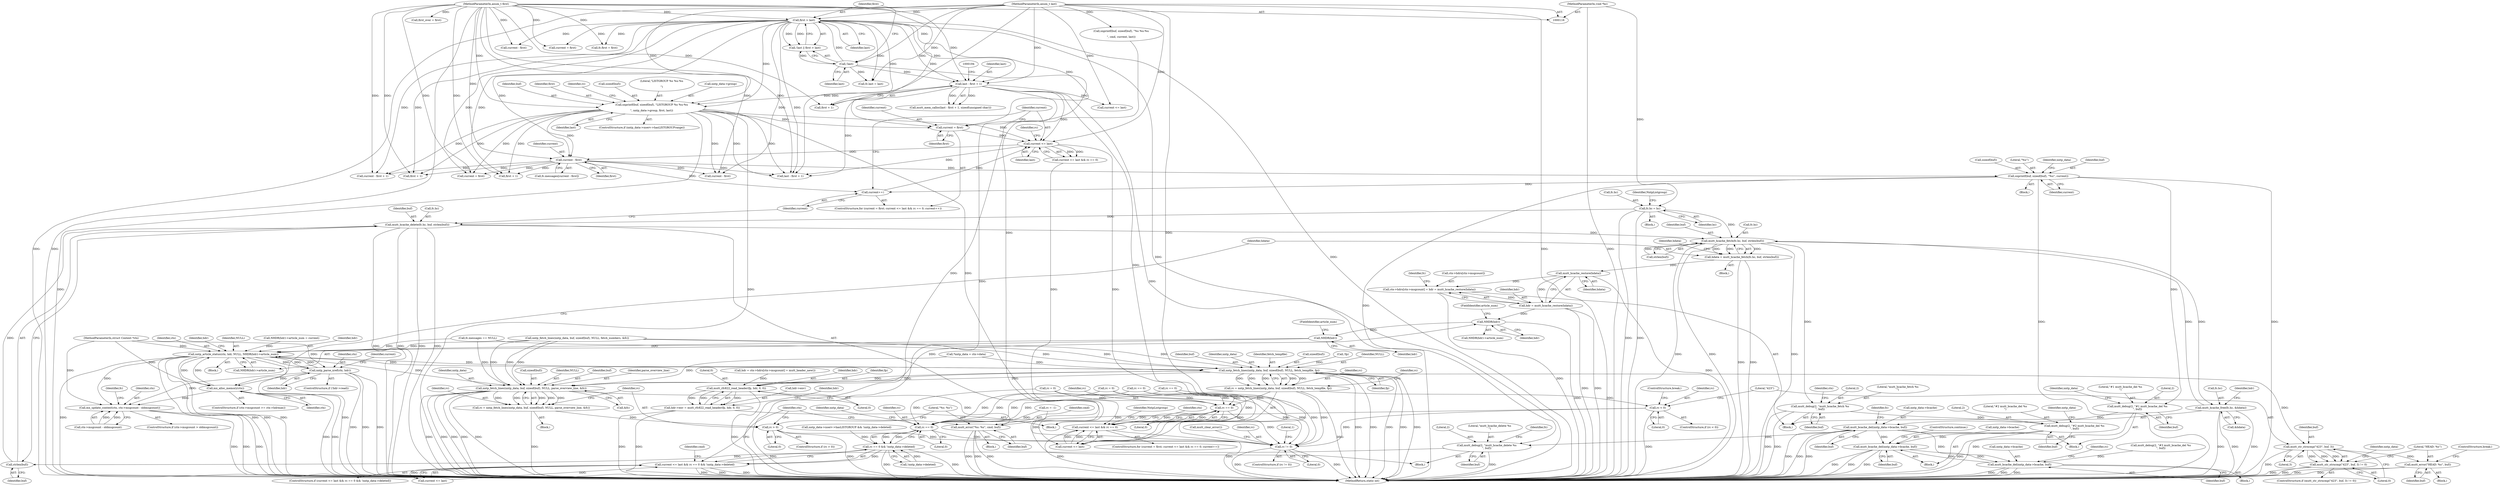 digraph "0_neomutt_9e927affe3a021175f354af5fa01d22657c20585@API" {
"1000332" [label="(Call,mutt_hcache_delete(fc.hc, buf, strlen(buf)))"];
"1000204" [label="(Call,fc.hc = hc)"];
"1000118" [label="(MethodParameterIn,void *hc)"];
"1000337" [label="(Call,strlen(buf))"];
"1000328" [label="(Call,mutt_debug(2, \"mutt_hcache_delete %s\n\", buf))"];
"1000303" [label="(Call,snprintf(buf, sizeof(buf), \"%u\", current))"];
"1000299" [label="(Call,current - first)"];
"1000285" [label="(Call,current <= last)"];
"1000291" [label="(Call,current++)"];
"1000281" [label="(Call,current = first)"];
"1000237" [label="(Call,snprintf(buf, sizeof(buf), \"LISTGROUP %s %u-%u\r\n\", nntp_data->group, first, last))"];
"1000119" [label="(MethodParameterIn,anum_t first)"];
"1000158" [label="(Call,first > last)"];
"1000156" [label="(Call,!last)"];
"1000120" [label="(MethodParameterIn,anum_t last)"];
"1000188" [label="(Call,last - first + 1)"];
"1000318" [label="(Call,mutt_bcache_del(nntp_data->bcache, buf))"];
"1000314" [label="(Call,mutt_debug(2, \"#1 mutt_bcache_del %s\n\", buf))"];
"1000438" [label="(Call,mutt_hcache_fetch(fc.hc, buf, strlen(buf)))"];
"1000436" [label="(Call,hdata = mutt_hcache_fetch(fc.hc, buf, strlen(buf)))"];
"1000462" [label="(Call,mutt_hcache_restore(hdata))"];
"1000452" [label="(Call,ctx->hdrs[ctx->msgcount] = hdr = mutt_hcache_restore(hdata))"];
"1000460" [label="(Call,hdr = mutt_hcache_restore(hdata))"];
"1000685" [label="(Call,NHDR(hdr))"];
"1000703" [label="(Call,NHDR(hdr))"];
"1000698" [label="(Call,nntp_article_status(ctx, hdr, NULL, NHDR(hdr)->article_num))"];
"1000434" [label="(Call,mx_alloc_memory(ctx))"];
"1000802" [label="(Call,mx_update_context(ctx, ctx->msgcount - oldmsgcount))"];
"1000567" [label="(Call,nntp_fetch_lines(nntp_data, buf, sizeof(buf), NULL, fetch_tempfile, fp))"];
"1000565" [label="(Call,rc = nntp_fetch_lines(nntp_data, buf, sizeof(buf), NULL, fetch_tempfile, fp))"];
"1000387" [label="(Call,rc == 0)"];
"1000383" [label="(Call,current <= last && rc == 0)"];
"1000749" [label="(Call,rc == 0)"];
"1000748" [label="(Call,rc == 0 && !nntp_data->deleted)"];
"1000744" [label="(Call,current <= last && rc == 0 && !nntp_data->deleted)"];
"1000815" [label="(Call,rc != 0)"];
"1000582" [label="(Call,rc < 0)"];
"1000588" [label="(Call,mutt_str_strncmp(\"423\", buf, 3))"];
"1000587" [label="(Call,mutt_str_strncmp(\"423\", buf, 3) != 0)"];
"1000594" [label="(Call,mutt_error(\"HEAD: %s\", buf))"];
"1000637" [label="(Call,mutt_rfc822_read_header(fp, hdr, 0, 0))"];
"1000633" [label="(Call,hdr->env = mutt_rfc822_read_header(fp, hdr, 0, 0))"];
"1000778" [label="(Call,nntp_fetch_lines(nntp_data, buf, sizeof(buf), NULL, parse_overview_line, &fc))"];
"1000776" [label="(Call,rc = nntp_fetch_lines(nntp_data, buf, sizeof(buf), NULL, parse_overview_line, &fc))"];
"1000788" [label="(Call,rc > 0)"];
"1000792" [label="(Call,mutt_error(\"%s: %s\", cmd, buf))"];
"1000711" [label="(Call,nntp_parse_xref(ctx, hdr))"];
"1000448" [label="(Call,mutt_debug(2, \"mutt_hcache_fetch %s\n\", buf))"];
"1000491" [label="(Call,mutt_debug(2, \"#2 mutt_bcache_del %s\n\", buf))"];
"1000495" [label="(Call,mutt_bcache_del(nntp_data->bcache, buf))"];
"1000613" [label="(Call,mutt_bcache_del(nntp_data->bcache, buf))"];
"1000464" [label="(Call,mutt_hcache_free(fc.hc, &hdata))"];
"1000618" [label="(Call,rc = 0)"];
"1000281" [label="(Call,current = first)"];
"1000549" [label="(Call,!fp)"];
"1000622" [label="(Call,hdr = ctx->hdrs[ctx->msgcount] = mutt_header_new())"];
"1000188" [label="(Call,last - first + 1)"];
"1000461" [label="(Identifier,hdr)"];
"1000796" [label="(ControlStructure,if (ctx->msgcount > oldmsgcount))"];
"1000574" [label="(Identifier,fp)"];
"1000706" [label="(ControlStructure,if (!hdr->read))"];
"1000303" [label="(Call,snprintf(buf, sizeof(buf), \"%u\", current))"];
"1000572" [label="(Identifier,NULL)"];
"1000439" [label="(Call,fc.hc)"];
"1000709" [label="(Identifier,hdr)"];
"1000205" [label="(Call,fc.hc)"];
"1000291" [label="(Call,current++)"];
"1000443" [label="(Call,strlen(buf))"];
"1000803" [label="(Identifier,ctx)"];
"1000285" [label="(Call,current <= last)"];
"1000613" [label="(Call,mutt_bcache_del(nntp_data->bcache, buf))"];
"1000634" [label="(Call,hdr->env)"];
"1000792" [label="(Call,mutt_error(\"%s: %s\", cmd, buf))"];
"1000446" [label="(Identifier,hdata)"];
"1000759" [label="(Identifier,cmd)"];
"1000426" [label="(ControlStructure,if (ctx->msgcount >= ctx->hdrmax))"];
"1000327" [label="(Block,)"];
"1000257" [label="(Identifier,rc)"];
"1000231" [label="(ControlStructure,if (nntp_data->nserv->hasLISTGROUPrange))"];
"1000208" [label="(Identifier,hc)"];
"1000701" [label="(Identifier,NULL)"];
"1000585" [label="(ControlStructure,break;)"];
"1000300" [label="(Identifier,current)"];
"1000119" [label="(MethodParameterIn,anum_t first)"];
"1000820" [label="(Literal,1)"];
"1000793" [label="(Literal,\"%s: %s\")"];
"1000712" [label="(Identifier,ctx)"];
"1000587" [label="(Call,mutt_str_strncmp(\"423\", buf, 3) != 0)"];
"1000328" [label="(Call,mutt_debug(2, \"mutt_hcache_delete %s\n\", buf))"];
"1000684" [label="(Call,NHDR(hdr)->article_num)"];
"1000569" [label="(Identifier,buf)"];
"1000595" [label="(Literal,\"HEAD: %s\")"];
"1000287" [label="(Identifier,last)"];
"1000311" [label="(Identifier,nntp_data)"];
"1000211" [label="(Identifier,NntpListgroup)"];
"1000435" [label="(Identifier,ctx)"];
"1000619" [label="(Identifier,rc)"];
"1000592" [label="(Literal,0)"];
"1000776" [label="(Call,rc = nntp_fetch_lines(nntp_data, buf, sizeof(buf), NULL, parse_overview_line, &fc))"];
"1000565" [label="(Call,rc = nntp_fetch_lines(nntp_data, buf, sizeof(buf), NULL, fetch_tempfile, fp))"];
"1000280" [label="(ControlStructure,for (current = first; current <= last && rc == 0; current++))"];
"1000785" [label="(Call,&fc)"];
"1000781" [label="(Call,sizeof(buf))"];
"1000697" [label="(Block,)"];
"1000568" [label="(Identifier,nntp_data)"];
"1000794" [label="(Identifier,cmd)"];
"1000304" [label="(Identifier,buf)"];
"1000314" [label="(Call,mutt_debug(2, \"#1 mutt_bcache_del %s\n\", buf))"];
"1000355" [label="(Call,current - first)"];
"1000293" [label="(Block,)"];
"1000573" [label="(Identifier,fetch_tempfile)"];
"1000374" [label="(Call,last - first + 1)"];
"1000743" [label="(ControlStructure,if (current <= last && rc == 0 && !nntp_data->deleted))"];
"1000716" [label="(Identifier,current)"];
"1000698" [label="(Call,nntp_article_status(ctx, hdr, NULL, NHDR(hdr)->article_num))"];
"1000576" [label="(Identifier,rc)"];
"1000500" [label="(ControlStructure,continue;)"];
"1000258" [label="(Call,nntp_fetch_lines(nntp_data, buf, sizeof(buf), NULL, fetch_numbers, &fc))"];
"1000448" [label="(Call,mutt_debug(2, \"mutt_hcache_fetch %s\n\", buf))"];
"1000687" [label="(FieldIdentifier,article_num)"];
"1000292" [label="(Identifier,current)"];
"1000582" [label="(Call,rc < 0)"];
"1000282" [label="(Identifier,current)"];
"1000239" [label="(Call,sizeof(buf))"];
"1000331" [label="(Identifier,buf)"];
"1000241" [label="(Literal,\"LISTGROUP %s %u-%u\r\n\")"];
"1000597" [label="(ControlStructure,break;)"];
"1000590" [label="(Identifier,buf)"];
"1000388" [label="(Identifier,rc)"];
"1000637" [label="(Call,mutt_rfc822_read_header(fp, hdr, 0, 0))"];
"1000333" [label="(Call,fc.hc)"];
"1000788" [label="(Call,rc > 0)"];
"1000817" [label="(Literal,0)"];
"1000777" [label="(Identifier,rc)"];
"1000783" [label="(Identifier,NULL)"];
"1000286" [label="(Identifier,current)"];
"1000644" [label="(Identifier,hdr)"];
"1000320" [label="(Identifier,nntp_data)"];
"1000566" [label="(Identifier,rc)"];
"1000790" [label="(Literal,0)"];
"1000450" [label="(Literal,\"mutt_hcache_fetch %s\n\")"];
"1000318" [label="(Call,mutt_bcache_del(nntp_data->bcache, buf))"];
"1000246" [label="(Identifier,last)"];
"1000744" [label="(Call,current <= last && rc == 0 && !nntp_data->deleted)"];
"1000791" [label="(Block,)"];
"1000380" [label="(Call,current = first)"];
"1000316" [label="(Literal,\"#1 mutt_bcache_del %s\n\")"];
"1000289" [label="(Identifier,rc)"];
"1000384" [label="(Call,current <= last)"];
"1000387" [label="(Call,rc == 0)"];
"1000493" [label="(Literal,\"#2 mutt_bcache_del %s\n\")"];
"1000322" [label="(Identifier,buf)"];
"1000465" [label="(Call,fc.hc)"];
"1000117" [label="(MethodParameterIn,struct Context *ctx)"];
"1000768" [label="(Call,snprintf(buf, sizeof(buf), \"%s %u-%u\r\n\", cmd, current, last))"];
"1000276" [label="(Call,rc == 0)"];
"1000754" [label="(Identifier,nntp_data)"];
"1000204" [label="(Call,fc.hc = hc)"];
"1000683" [label="(Call,NHDR(hdr)->article_num = current)"];
"1000778" [label="(Call,nntp_fetch_lines(nntp_data, buf, sizeof(buf), NULL, parse_overview_line, &fc))"];
"1000497" [label="(Identifier,nntp_data)"];
"1000609" [label="(Call,mutt_debug(2, \"#3 mutt_bcache_del %s\n\", buf))"];
"1000308" [label="(Identifier,current)"];
"1000812" [label="(Identifier,fc)"];
"1000570" [label="(Call,sizeof(buf))"];
"1000748" [label="(Call,rc == 0 && !nntp_data->deleted)"];
"1000711" [label="(Call,nntp_parse_xref(ctx, hdr))"];
"1000554" [label="(Call,rc = -1)"];
"1000455" [label="(Identifier,ctx)"];
"1000342" [label="(Call,current = first)"];
"1000453" [label="(Call,ctx->hdrs[ctx->msgcount])"];
"1000288" [label="(Call,rc == 0)"];
"1000437" [label="(Identifier,hdata)"];
"1000147" [label="(Call,first_over = first)"];
"1000317" [label="(Identifier,buf)"];
"1000543" [label="(Block,)"];
"1000284" [label="(Call,current <= last && rc == 0)"];
"1000242" [label="(Call,nntp_data->group)"];
"1000463" [label="(Identifier,hdata)"];
"1000789" [label="(Identifier,rc)"];
"1000168" [label="(Call,fc.first = first)"];
"1000583" [label="(Identifier,rc)"];
"1000238" [label="(Identifier,buf)"];
"1000704" [label="(Identifier,hdr)"];
"1000452" [label="(Call,ctx->hdrs[ctx->msgcount] = hdr = mutt_hcache_restore(hdata))"];
"1000472" [label="(Identifier,hdr)"];
"1000190" [label="(Call,first + 1)"];
"1000468" [label="(Call,&hdata)"];
"1000301" [label="(Identifier,first)"];
"1000499" [label="(Identifier,buf)"];
"1000804" [label="(Call,ctx->msgcount - oldmsgcount)"];
"1000584" [label="(Literal,0)"];
"1000815" [label="(Call,rc != 0)"];
"1000614" [label="(Call,nntp_data->bcache)"];
"1000466" [label="(Identifier,fc)"];
"1000639" [label="(Identifier,hdr)"];
"1000158" [label="(Call,first > last)"];
"1000495" [label="(Call,mutt_bcache_del(nntp_data->bcache, buf))"];
"1000588" [label="(Call,mutt_str_strncmp(\"423\", buf, 3))"];
"1000750" [label="(Identifier,rc)"];
"1000795" [label="(Identifier,buf)"];
"1000617" [label="(Identifier,buf)"];
"1000449" [label="(Literal,2)"];
"1000780" [label="(Identifier,buf)"];
"1000821" [label="(Call,mutt_clear_error())"];
"1000492" [label="(Literal,2)"];
"1000816" [label="(Identifier,rc)"];
"1000705" [label="(FieldIdentifier,article_num)"];
"1000124" [label="(Call,*nntp_data = ctx->data)"];
"1000641" [label="(Literal,0)"];
"1000379" [label="(ControlStructure,for (current = first; current <= last && rc == 0; current++))"];
"1000295" [label="(Call,fc.messages[current - first])"];
"1000633" [label="(Call,hdr->env = mutt_rfc822_read_header(fp, hdr, 0, 0))"];
"1000329" [label="(Literal,2)"];
"1000451" [label="(Identifier,buf)"];
"1000496" [label="(Call,nntp_data->bcache)"];
"1000702" [label="(Call,NHDR(hdr)->article_num)"];
"1000447" [label="(Block,)"];
"1000700" [label="(Identifier,hdr)"];
"1000330" [label="(Literal,\"mutt_hcache_delete %s\n\")"];
"1000581" [label="(ControlStructure,if (rc < 0))"];
"1000299" [label="(Call,current - first)"];
"1000591" [label="(Literal,3)"];
"1000596" [label="(Identifier,buf)"];
"1000586" [label="(ControlStructure,if (mutt_str_strncmp(\"423\", buf, 3) != 0))"];
"1000283" [label="(Identifier,first)"];
"1000120" [label="(MethodParameterIn,anum_t last)"];
"1000396" [label="(Identifier,ctx)"];
"1000460" [label="(Call,hdr = mutt_hcache_restore(hdata))"];
"1000602" [label="(Block,)"];
"1000122" [label="(Block,)"];
"1000703" [label="(Call,NHDR(hdr))"];
"1000305" [label="(Call,sizeof(buf))"];
"1000319" [label="(Call,nntp_data->bcache)"];
"1000307" [label="(Literal,\"%u\")"];
"1000799" [label="(Identifier,ctx)"];
"1000713" [label="(Identifier,hdr)"];
"1000245" [label="(Identifier,first)"];
"1000464" [label="(Call,mutt_hcache_free(fc.hc, &hdata))"];
"1000313" [label="(Block,)"];
"1000383" [label="(Call,current <= last && rc == 0)"];
"1000784" [label="(Identifier,parse_overview_line)"];
"1000733" [label="(Identifier,NntpListgroup)"];
"1000157" [label="(Identifier,last)"];
"1000442" [label="(Identifier,buf)"];
"1000491" [label="(Call,mutt_debug(2, \"#2 mutt_bcache_del %s\n\", buf))"];
"1000337" [label="(Call,strlen(buf))"];
"1000334" [label="(Identifier,fc)"];
"1000638" [label="(Identifier,fp)"];
"1000136" [label="(Call,rc = 0)"];
"1000802" [label="(Call,mx_update_context(ctx, ctx->msgcount - oldmsgcount))"];
"1000155" [label="(Call,!last || first > last)"];
"1000438" [label="(Call,mutt_hcache_fetch(fc.hc, buf, strlen(buf)))"];
"1000187" [label="(Call,mutt_mem_calloc(last - first + 1, sizeof(unsigned char)))"];
"1000212" [label="(Call,nntp_data->nserv->hasLISTGROUP && !nntp_data->deleted)"];
"1000422" [label="(Call,current - first)"];
"1000490" [label="(Block,)"];
"1000159" [label="(Identifier,first)"];
"1000640" [label="(Literal,0)"];
"1000345" [label="(Call,current <= last)"];
"1000434" [label="(Call,mx_alloc_memory(ctx))"];
"1000589" [label="(Literal,\"423\")"];
"1000403" [label="(Call,current - first + 1)"];
"1000685" [label="(Call,NHDR(hdr))"];
"1000315" [label="(Literal,2)"];
"1000336" [label="(Identifier,buf)"];
"1000237" [label="(Call,snprintf(buf, sizeof(buf), \"LISTGROUP %s %u-%u\r\n\", nntp_data->group, first, last))"];
"1000196" [label="(Call,fc.messages == NULL)"];
"1000787" [label="(ControlStructure,if (rc > 0))"];
"1000462" [label="(Call,mutt_hcache_restore(hdata))"];
"1000189" [label="(Identifier,last)"];
"1000686" [label="(Identifier,hdr)"];
"1000752" [label="(Call,!nntp_data->deleted)"];
"1000118" [label="(MethodParameterIn,void *hc)"];
"1000600" [label="(Identifier,nntp_data)"];
"1000594" [label="(Call,mutt_error(\"HEAD: %s\", buf))"];
"1000405" [label="(Call,first + 1)"];
"1000749" [label="(Call,rc == 0)"];
"1000751" [label="(Literal,0)"];
"1000779" [label="(Identifier,nntp_data)"];
"1000814" [label="(ControlStructure,if (rc != 0))"];
"1000173" [label="(Call,fc.last = last)"];
"1000756" [label="(Block,)"];
"1000325" [label="(Identifier,fc)"];
"1000699" [label="(Identifier,ctx)"];
"1000156" [label="(Call,!last)"];
"1000593" [label="(Block,)"];
"1000332" [label="(Call,mutt_hcache_delete(fc.hc, buf, strlen(buf)))"];
"1000392" [label="(Block,)"];
"1000436" [label="(Call,hdata = mutt_hcache_fetch(fc.hc, buf, strlen(buf)))"];
"1000494" [label="(Identifier,buf)"];
"1000160" [label="(Identifier,last)"];
"1000824" [label="(MethodReturn,static int)"];
"1000338" [label="(Identifier,buf)"];
"1000745" [label="(Call,current <= last)"];
"1000389" [label="(Literal,0)"];
"1000376" [label="(Call,first + 1)"];
"1000567" [label="(Call,nntp_fetch_lines(nntp_data, buf, sizeof(buf), NULL, fetch_tempfile, fp))"];
"1000332" -> "1000327"  [label="AST: "];
"1000332" -> "1000337"  [label="CFG: "];
"1000333" -> "1000332"  [label="AST: "];
"1000336" -> "1000332"  [label="AST: "];
"1000337" -> "1000332"  [label="AST: "];
"1000292" -> "1000332"  [label="CFG: "];
"1000332" -> "1000824"  [label="DDG: "];
"1000332" -> "1000824"  [label="DDG: "];
"1000332" -> "1000824"  [label="DDG: "];
"1000332" -> "1000824"  [label="DDG: "];
"1000204" -> "1000332"  [label="DDG: "];
"1000337" -> "1000332"  [label="DDG: "];
"1000332" -> "1000438"  [label="DDG: "];
"1000204" -> "1000122"  [label="AST: "];
"1000204" -> "1000208"  [label="CFG: "];
"1000205" -> "1000204"  [label="AST: "];
"1000208" -> "1000204"  [label="AST: "];
"1000211" -> "1000204"  [label="CFG: "];
"1000204" -> "1000824"  [label="DDG: "];
"1000204" -> "1000824"  [label="DDG: "];
"1000118" -> "1000204"  [label="DDG: "];
"1000204" -> "1000438"  [label="DDG: "];
"1000118" -> "1000116"  [label="AST: "];
"1000118" -> "1000824"  [label="DDG: "];
"1000337" -> "1000338"  [label="CFG: "];
"1000338" -> "1000337"  [label="AST: "];
"1000328" -> "1000337"  [label="DDG: "];
"1000328" -> "1000327"  [label="AST: "];
"1000328" -> "1000331"  [label="CFG: "];
"1000329" -> "1000328"  [label="AST: "];
"1000330" -> "1000328"  [label="AST: "];
"1000331" -> "1000328"  [label="AST: "];
"1000334" -> "1000328"  [label="CFG: "];
"1000328" -> "1000824"  [label="DDG: "];
"1000303" -> "1000328"  [label="DDG: "];
"1000318" -> "1000328"  [label="DDG: "];
"1000303" -> "1000293"  [label="AST: "];
"1000303" -> "1000308"  [label="CFG: "];
"1000304" -> "1000303"  [label="AST: "];
"1000305" -> "1000303"  [label="AST: "];
"1000307" -> "1000303"  [label="AST: "];
"1000308" -> "1000303"  [label="AST: "];
"1000311" -> "1000303"  [label="CFG: "];
"1000303" -> "1000824"  [label="DDG: "];
"1000303" -> "1000824"  [label="DDG: "];
"1000303" -> "1000291"  [label="DDG: "];
"1000299" -> "1000303"  [label="DDG: "];
"1000303" -> "1000314"  [label="DDG: "];
"1000299" -> "1000295"  [label="AST: "];
"1000299" -> "1000301"  [label="CFG: "];
"1000300" -> "1000299"  [label="AST: "];
"1000301" -> "1000299"  [label="AST: "];
"1000295" -> "1000299"  [label="CFG: "];
"1000299" -> "1000291"  [label="DDG: "];
"1000285" -> "1000299"  [label="DDG: "];
"1000119" -> "1000299"  [label="DDG: "];
"1000237" -> "1000299"  [label="DDG: "];
"1000158" -> "1000299"  [label="DDG: "];
"1000299" -> "1000374"  [label="DDG: "];
"1000299" -> "1000376"  [label="DDG: "];
"1000299" -> "1000380"  [label="DDG: "];
"1000299" -> "1000403"  [label="DDG: "];
"1000299" -> "1000405"  [label="DDG: "];
"1000299" -> "1000422"  [label="DDG: "];
"1000285" -> "1000284"  [label="AST: "];
"1000285" -> "1000287"  [label="CFG: "];
"1000286" -> "1000285"  [label="AST: "];
"1000287" -> "1000285"  [label="AST: "];
"1000289" -> "1000285"  [label="CFG: "];
"1000284" -> "1000285"  [label="CFG: "];
"1000285" -> "1000284"  [label="DDG: "];
"1000285" -> "1000284"  [label="DDG: "];
"1000291" -> "1000285"  [label="DDG: "];
"1000281" -> "1000285"  [label="DDG: "];
"1000188" -> "1000285"  [label="DDG: "];
"1000237" -> "1000285"  [label="DDG: "];
"1000120" -> "1000285"  [label="DDG: "];
"1000285" -> "1000374"  [label="DDG: "];
"1000285" -> "1000384"  [label="DDG: "];
"1000291" -> "1000280"  [label="AST: "];
"1000291" -> "1000292"  [label="CFG: "];
"1000292" -> "1000291"  [label="AST: "];
"1000286" -> "1000291"  [label="CFG: "];
"1000281" -> "1000280"  [label="AST: "];
"1000281" -> "1000283"  [label="CFG: "];
"1000282" -> "1000281"  [label="AST: "];
"1000283" -> "1000281"  [label="AST: "];
"1000286" -> "1000281"  [label="CFG: "];
"1000237" -> "1000281"  [label="DDG: "];
"1000119" -> "1000281"  [label="DDG: "];
"1000158" -> "1000281"  [label="DDG: "];
"1000237" -> "1000231"  [label="AST: "];
"1000237" -> "1000246"  [label="CFG: "];
"1000238" -> "1000237"  [label="AST: "];
"1000239" -> "1000237"  [label="AST: "];
"1000241" -> "1000237"  [label="AST: "];
"1000242" -> "1000237"  [label="AST: "];
"1000245" -> "1000237"  [label="AST: "];
"1000246" -> "1000237"  [label="AST: "];
"1000257" -> "1000237"  [label="CFG: "];
"1000237" -> "1000824"  [label="DDG: "];
"1000237" -> "1000824"  [label="DDG: "];
"1000119" -> "1000237"  [label="DDG: "];
"1000158" -> "1000237"  [label="DDG: "];
"1000188" -> "1000237"  [label="DDG: "];
"1000120" -> "1000237"  [label="DDG: "];
"1000237" -> "1000374"  [label="DDG: "];
"1000237" -> "1000374"  [label="DDG: "];
"1000237" -> "1000376"  [label="DDG: "];
"1000237" -> "1000380"  [label="DDG: "];
"1000237" -> "1000384"  [label="DDG: "];
"1000237" -> "1000403"  [label="DDG: "];
"1000237" -> "1000405"  [label="DDG: "];
"1000237" -> "1000422"  [label="DDG: "];
"1000119" -> "1000116"  [label="AST: "];
"1000119" -> "1000824"  [label="DDG: "];
"1000119" -> "1000147"  [label="DDG: "];
"1000119" -> "1000158"  [label="DDG: "];
"1000119" -> "1000168"  [label="DDG: "];
"1000119" -> "1000188"  [label="DDG: "];
"1000119" -> "1000190"  [label="DDG: "];
"1000119" -> "1000342"  [label="DDG: "];
"1000119" -> "1000355"  [label="DDG: "];
"1000119" -> "1000374"  [label="DDG: "];
"1000119" -> "1000376"  [label="DDG: "];
"1000119" -> "1000380"  [label="DDG: "];
"1000119" -> "1000403"  [label="DDG: "];
"1000119" -> "1000405"  [label="DDG: "];
"1000119" -> "1000422"  [label="DDG: "];
"1000158" -> "1000155"  [label="AST: "];
"1000158" -> "1000160"  [label="CFG: "];
"1000159" -> "1000158"  [label="AST: "];
"1000160" -> "1000158"  [label="AST: "];
"1000155" -> "1000158"  [label="CFG: "];
"1000158" -> "1000824"  [label="DDG: "];
"1000158" -> "1000824"  [label="DDG: "];
"1000158" -> "1000155"  [label="DDG: "];
"1000158" -> "1000155"  [label="DDG: "];
"1000156" -> "1000158"  [label="DDG: "];
"1000120" -> "1000158"  [label="DDG: "];
"1000158" -> "1000168"  [label="DDG: "];
"1000158" -> "1000173"  [label="DDG: "];
"1000158" -> "1000188"  [label="DDG: "];
"1000158" -> "1000188"  [label="DDG: "];
"1000158" -> "1000190"  [label="DDG: "];
"1000158" -> "1000342"  [label="DDG: "];
"1000158" -> "1000355"  [label="DDG: "];
"1000158" -> "1000374"  [label="DDG: "];
"1000158" -> "1000376"  [label="DDG: "];
"1000158" -> "1000380"  [label="DDG: "];
"1000158" -> "1000403"  [label="DDG: "];
"1000158" -> "1000405"  [label="DDG: "];
"1000158" -> "1000422"  [label="DDG: "];
"1000156" -> "1000155"  [label="AST: "];
"1000156" -> "1000157"  [label="CFG: "];
"1000157" -> "1000156"  [label="AST: "];
"1000159" -> "1000156"  [label="CFG: "];
"1000155" -> "1000156"  [label="CFG: "];
"1000156" -> "1000824"  [label="DDG: "];
"1000156" -> "1000155"  [label="DDG: "];
"1000120" -> "1000156"  [label="DDG: "];
"1000156" -> "1000173"  [label="DDG: "];
"1000156" -> "1000188"  [label="DDG: "];
"1000120" -> "1000116"  [label="AST: "];
"1000120" -> "1000824"  [label="DDG: "];
"1000120" -> "1000173"  [label="DDG: "];
"1000120" -> "1000188"  [label="DDG: "];
"1000120" -> "1000345"  [label="DDG: "];
"1000120" -> "1000374"  [label="DDG: "];
"1000120" -> "1000384"  [label="DDG: "];
"1000120" -> "1000745"  [label="DDG: "];
"1000120" -> "1000768"  [label="DDG: "];
"1000188" -> "1000187"  [label="AST: "];
"1000188" -> "1000190"  [label="CFG: "];
"1000189" -> "1000188"  [label="AST: "];
"1000190" -> "1000188"  [label="AST: "];
"1000194" -> "1000188"  [label="CFG: "];
"1000188" -> "1000824"  [label="DDG: "];
"1000188" -> "1000824"  [label="DDG: "];
"1000188" -> "1000187"  [label="DDG: "];
"1000188" -> "1000187"  [label="DDG: "];
"1000188" -> "1000345"  [label="DDG: "];
"1000188" -> "1000374"  [label="DDG: "];
"1000188" -> "1000384"  [label="DDG: "];
"1000318" -> "1000313"  [label="AST: "];
"1000318" -> "1000322"  [label="CFG: "];
"1000319" -> "1000318"  [label="AST: "];
"1000322" -> "1000318"  [label="AST: "];
"1000325" -> "1000318"  [label="CFG: "];
"1000318" -> "1000824"  [label="DDG: "];
"1000318" -> "1000824"  [label="DDG: "];
"1000318" -> "1000824"  [label="DDG: "];
"1000314" -> "1000318"  [label="DDG: "];
"1000318" -> "1000495"  [label="DDG: "];
"1000318" -> "1000613"  [label="DDG: "];
"1000314" -> "1000313"  [label="AST: "];
"1000314" -> "1000317"  [label="CFG: "];
"1000315" -> "1000314"  [label="AST: "];
"1000316" -> "1000314"  [label="AST: "];
"1000317" -> "1000314"  [label="AST: "];
"1000320" -> "1000314"  [label="CFG: "];
"1000314" -> "1000824"  [label="DDG: "];
"1000438" -> "1000436"  [label="AST: "];
"1000438" -> "1000443"  [label="CFG: "];
"1000439" -> "1000438"  [label="AST: "];
"1000442" -> "1000438"  [label="AST: "];
"1000443" -> "1000438"  [label="AST: "];
"1000436" -> "1000438"  [label="CFG: "];
"1000438" -> "1000824"  [label="DDG: "];
"1000438" -> "1000824"  [label="DDG: "];
"1000438" -> "1000824"  [label="DDG: "];
"1000438" -> "1000436"  [label="DDG: "];
"1000438" -> "1000436"  [label="DDG: "];
"1000438" -> "1000436"  [label="DDG: "];
"1000464" -> "1000438"  [label="DDG: "];
"1000443" -> "1000438"  [label="DDG: "];
"1000438" -> "1000448"  [label="DDG: "];
"1000438" -> "1000464"  [label="DDG: "];
"1000436" -> "1000392"  [label="AST: "];
"1000437" -> "1000436"  [label="AST: "];
"1000446" -> "1000436"  [label="CFG: "];
"1000436" -> "1000824"  [label="DDG: "];
"1000436" -> "1000824"  [label="DDG: "];
"1000436" -> "1000462"  [label="DDG: "];
"1000462" -> "1000460"  [label="AST: "];
"1000462" -> "1000463"  [label="CFG: "];
"1000463" -> "1000462"  [label="AST: "];
"1000460" -> "1000462"  [label="CFG: "];
"1000462" -> "1000824"  [label="DDG: "];
"1000462" -> "1000452"  [label="DDG: "];
"1000462" -> "1000460"  [label="DDG: "];
"1000452" -> "1000447"  [label="AST: "];
"1000452" -> "1000460"  [label="CFG: "];
"1000453" -> "1000452"  [label="AST: "];
"1000460" -> "1000452"  [label="AST: "];
"1000466" -> "1000452"  [label="CFG: "];
"1000452" -> "1000824"  [label="DDG: "];
"1000460" -> "1000452"  [label="DDG: "];
"1000461" -> "1000460"  [label="AST: "];
"1000460" -> "1000824"  [label="DDG: "];
"1000460" -> "1000824"  [label="DDG: "];
"1000460" -> "1000685"  [label="DDG: "];
"1000685" -> "1000684"  [label="AST: "];
"1000685" -> "1000686"  [label="CFG: "];
"1000686" -> "1000685"  [label="AST: "];
"1000687" -> "1000685"  [label="CFG: "];
"1000685" -> "1000824"  [label="DDG: "];
"1000637" -> "1000685"  [label="DDG: "];
"1000685" -> "1000703"  [label="DDG: "];
"1000703" -> "1000702"  [label="AST: "];
"1000703" -> "1000704"  [label="CFG: "];
"1000704" -> "1000703"  [label="AST: "];
"1000705" -> "1000703"  [label="CFG: "];
"1000703" -> "1000698"  [label="DDG: "];
"1000698" -> "1000697"  [label="AST: "];
"1000698" -> "1000702"  [label="CFG: "];
"1000699" -> "1000698"  [label="AST: "];
"1000700" -> "1000698"  [label="AST: "];
"1000701" -> "1000698"  [label="AST: "];
"1000702" -> "1000698"  [label="AST: "];
"1000709" -> "1000698"  [label="CFG: "];
"1000698" -> "1000824"  [label="DDG: "];
"1000698" -> "1000824"  [label="DDG: "];
"1000698" -> "1000824"  [label="DDG: "];
"1000698" -> "1000824"  [label="DDG: "];
"1000698" -> "1000824"  [label="DDG: "];
"1000698" -> "1000434"  [label="DDG: "];
"1000698" -> "1000567"  [label="DDG: "];
"1000711" -> "1000698"  [label="DDG: "];
"1000434" -> "1000698"  [label="DDG: "];
"1000117" -> "1000698"  [label="DDG: "];
"1000196" -> "1000698"  [label="DDG: "];
"1000258" -> "1000698"  [label="DDG: "];
"1000567" -> "1000698"  [label="DDG: "];
"1000683" -> "1000698"  [label="DDG: "];
"1000698" -> "1000711"  [label="DDG: "];
"1000698" -> "1000711"  [label="DDG: "];
"1000698" -> "1000778"  [label="DDG: "];
"1000698" -> "1000802"  [label="DDG: "];
"1000434" -> "1000426"  [label="AST: "];
"1000434" -> "1000435"  [label="CFG: "];
"1000435" -> "1000434"  [label="AST: "];
"1000437" -> "1000434"  [label="CFG: "];
"1000434" -> "1000824"  [label="DDG: "];
"1000434" -> "1000824"  [label="DDG: "];
"1000711" -> "1000434"  [label="DDG: "];
"1000117" -> "1000434"  [label="DDG: "];
"1000434" -> "1000802"  [label="DDG: "];
"1000802" -> "1000796"  [label="AST: "];
"1000802" -> "1000804"  [label="CFG: "];
"1000803" -> "1000802"  [label="AST: "];
"1000804" -> "1000802"  [label="AST: "];
"1000812" -> "1000802"  [label="CFG: "];
"1000802" -> "1000824"  [label="DDG: "];
"1000802" -> "1000824"  [label="DDG: "];
"1000802" -> "1000824"  [label="DDG: "];
"1000711" -> "1000802"  [label="DDG: "];
"1000117" -> "1000802"  [label="DDG: "];
"1000804" -> "1000802"  [label="DDG: "];
"1000804" -> "1000802"  [label="DDG: "];
"1000567" -> "1000565"  [label="AST: "];
"1000567" -> "1000574"  [label="CFG: "];
"1000568" -> "1000567"  [label="AST: "];
"1000569" -> "1000567"  [label="AST: "];
"1000570" -> "1000567"  [label="AST: "];
"1000572" -> "1000567"  [label="AST: "];
"1000573" -> "1000567"  [label="AST: "];
"1000574" -> "1000567"  [label="AST: "];
"1000565" -> "1000567"  [label="CFG: "];
"1000567" -> "1000824"  [label="DDG: "];
"1000567" -> "1000824"  [label="DDG: "];
"1000567" -> "1000824"  [label="DDG: "];
"1000567" -> "1000824"  [label="DDG: "];
"1000567" -> "1000824"  [label="DDG: "];
"1000567" -> "1000565"  [label="DDG: "];
"1000567" -> "1000565"  [label="DDG: "];
"1000567" -> "1000565"  [label="DDG: "];
"1000567" -> "1000565"  [label="DDG: "];
"1000567" -> "1000565"  [label="DDG: "];
"1000258" -> "1000567"  [label="DDG: "];
"1000258" -> "1000567"  [label="DDG: "];
"1000124" -> "1000567"  [label="DDG: "];
"1000196" -> "1000567"  [label="DDG: "];
"1000549" -> "1000567"  [label="DDG: "];
"1000567" -> "1000588"  [label="DDG: "];
"1000567" -> "1000637"  [label="DDG: "];
"1000567" -> "1000778"  [label="DDG: "];
"1000567" -> "1000778"  [label="DDG: "];
"1000565" -> "1000543"  [label="AST: "];
"1000566" -> "1000565"  [label="AST: "];
"1000576" -> "1000565"  [label="CFG: "];
"1000565" -> "1000824"  [label="DDG: "];
"1000565" -> "1000387"  [label="DDG: "];
"1000565" -> "1000582"  [label="DDG: "];
"1000565" -> "1000749"  [label="DDG: "];
"1000565" -> "1000815"  [label="DDG: "];
"1000387" -> "1000383"  [label="AST: "];
"1000387" -> "1000389"  [label="CFG: "];
"1000388" -> "1000387"  [label="AST: "];
"1000389" -> "1000387"  [label="AST: "];
"1000383" -> "1000387"  [label="CFG: "];
"1000387" -> "1000383"  [label="DDG: "];
"1000387" -> "1000383"  [label="DDG: "];
"1000288" -> "1000387"  [label="DDG: "];
"1000618" -> "1000387"  [label="DDG: "];
"1000276" -> "1000387"  [label="DDG: "];
"1000136" -> "1000387"  [label="DDG: "];
"1000387" -> "1000749"  [label="DDG: "];
"1000387" -> "1000815"  [label="DDG: "];
"1000383" -> "1000379"  [label="AST: "];
"1000383" -> "1000384"  [label="CFG: "];
"1000384" -> "1000383"  [label="AST: "];
"1000396" -> "1000383"  [label="CFG: "];
"1000733" -> "1000383"  [label="CFG: "];
"1000383" -> "1000824"  [label="DDG: "];
"1000383" -> "1000824"  [label="DDG: "];
"1000384" -> "1000383"  [label="DDG: "];
"1000384" -> "1000383"  [label="DDG: "];
"1000276" -> "1000383"  [label="DDG: "];
"1000284" -> "1000383"  [label="DDG: "];
"1000749" -> "1000748"  [label="AST: "];
"1000749" -> "1000751"  [label="CFG: "];
"1000750" -> "1000749"  [label="AST: "];
"1000751" -> "1000749"  [label="AST: "];
"1000754" -> "1000749"  [label="CFG: "];
"1000748" -> "1000749"  [label="CFG: "];
"1000749" -> "1000748"  [label="DDG: "];
"1000749" -> "1000748"  [label="DDG: "];
"1000582" -> "1000749"  [label="DDG: "];
"1000618" -> "1000749"  [label="DDG: "];
"1000276" -> "1000749"  [label="DDG: "];
"1000136" -> "1000749"  [label="DDG: "];
"1000554" -> "1000749"  [label="DDG: "];
"1000288" -> "1000749"  [label="DDG: "];
"1000749" -> "1000815"  [label="DDG: "];
"1000748" -> "1000744"  [label="AST: "];
"1000748" -> "1000752"  [label="CFG: "];
"1000752" -> "1000748"  [label="AST: "];
"1000744" -> "1000748"  [label="CFG: "];
"1000748" -> "1000824"  [label="DDG: "];
"1000748" -> "1000824"  [label="DDG: "];
"1000748" -> "1000744"  [label="DDG: "];
"1000748" -> "1000744"  [label="DDG: "];
"1000752" -> "1000748"  [label="DDG: "];
"1000212" -> "1000748"  [label="DDG: "];
"1000744" -> "1000743"  [label="AST: "];
"1000744" -> "1000745"  [label="CFG: "];
"1000745" -> "1000744"  [label="AST: "];
"1000759" -> "1000744"  [label="CFG: "];
"1000799" -> "1000744"  [label="CFG: "];
"1000744" -> "1000824"  [label="DDG: "];
"1000744" -> "1000824"  [label="DDG: "];
"1000744" -> "1000824"  [label="DDG: "];
"1000745" -> "1000744"  [label="DDG: "];
"1000745" -> "1000744"  [label="DDG: "];
"1000815" -> "1000814"  [label="AST: "];
"1000815" -> "1000817"  [label="CFG: "];
"1000816" -> "1000815"  [label="AST: "];
"1000817" -> "1000815"  [label="AST: "];
"1000820" -> "1000815"  [label="CFG: "];
"1000821" -> "1000815"  [label="CFG: "];
"1000815" -> "1000824"  [label="DDG: "];
"1000815" -> "1000824"  [label="DDG: "];
"1000788" -> "1000815"  [label="DDG: "];
"1000582" -> "1000815"  [label="DDG: "];
"1000618" -> "1000815"  [label="DDG: "];
"1000276" -> "1000815"  [label="DDG: "];
"1000136" -> "1000815"  [label="DDG: "];
"1000554" -> "1000815"  [label="DDG: "];
"1000288" -> "1000815"  [label="DDG: "];
"1000582" -> "1000581"  [label="AST: "];
"1000582" -> "1000584"  [label="CFG: "];
"1000583" -> "1000582"  [label="AST: "];
"1000584" -> "1000582"  [label="AST: "];
"1000585" -> "1000582"  [label="CFG: "];
"1000589" -> "1000582"  [label="CFG: "];
"1000582" -> "1000824"  [label="DDG: "];
"1000588" -> "1000587"  [label="AST: "];
"1000588" -> "1000591"  [label="CFG: "];
"1000589" -> "1000588"  [label="AST: "];
"1000590" -> "1000588"  [label="AST: "];
"1000591" -> "1000588"  [label="AST: "];
"1000592" -> "1000588"  [label="CFG: "];
"1000588" -> "1000824"  [label="DDG: "];
"1000588" -> "1000587"  [label="DDG: "];
"1000588" -> "1000587"  [label="DDG: "];
"1000588" -> "1000587"  [label="DDG: "];
"1000588" -> "1000594"  [label="DDG: "];
"1000587" -> "1000586"  [label="AST: "];
"1000587" -> "1000592"  [label="CFG: "];
"1000592" -> "1000587"  [label="AST: "];
"1000595" -> "1000587"  [label="CFG: "];
"1000600" -> "1000587"  [label="CFG: "];
"1000587" -> "1000824"  [label="DDG: "];
"1000587" -> "1000824"  [label="DDG: "];
"1000594" -> "1000593"  [label="AST: "];
"1000594" -> "1000596"  [label="CFG: "];
"1000595" -> "1000594"  [label="AST: "];
"1000596" -> "1000594"  [label="AST: "];
"1000597" -> "1000594"  [label="CFG: "];
"1000594" -> "1000824"  [label="DDG: "];
"1000594" -> "1000824"  [label="DDG: "];
"1000637" -> "1000633"  [label="AST: "];
"1000637" -> "1000641"  [label="CFG: "];
"1000638" -> "1000637"  [label="AST: "];
"1000639" -> "1000637"  [label="AST: "];
"1000640" -> "1000637"  [label="AST: "];
"1000641" -> "1000637"  [label="AST: "];
"1000633" -> "1000637"  [label="CFG: "];
"1000637" -> "1000824"  [label="DDG: "];
"1000637" -> "1000633"  [label="DDG: "];
"1000637" -> "1000633"  [label="DDG: "];
"1000637" -> "1000633"  [label="DDG: "];
"1000622" -> "1000637"  [label="DDG: "];
"1000633" -> "1000543"  [label="AST: "];
"1000634" -> "1000633"  [label="AST: "];
"1000644" -> "1000633"  [label="CFG: "];
"1000633" -> "1000824"  [label="DDG: "];
"1000633" -> "1000824"  [label="DDG: "];
"1000778" -> "1000776"  [label="AST: "];
"1000778" -> "1000785"  [label="CFG: "];
"1000779" -> "1000778"  [label="AST: "];
"1000780" -> "1000778"  [label="AST: "];
"1000781" -> "1000778"  [label="AST: "];
"1000783" -> "1000778"  [label="AST: "];
"1000784" -> "1000778"  [label="AST: "];
"1000785" -> "1000778"  [label="AST: "];
"1000776" -> "1000778"  [label="CFG: "];
"1000778" -> "1000824"  [label="DDG: "];
"1000778" -> "1000824"  [label="DDG: "];
"1000778" -> "1000824"  [label="DDG: "];
"1000778" -> "1000824"  [label="DDG: "];
"1000778" -> "1000824"  [label="DDG: "];
"1000778" -> "1000776"  [label="DDG: "];
"1000778" -> "1000776"  [label="DDG: "];
"1000778" -> "1000776"  [label="DDG: "];
"1000778" -> "1000776"  [label="DDG: "];
"1000778" -> "1000776"  [label="DDG: "];
"1000258" -> "1000778"  [label="DDG: "];
"1000258" -> "1000778"  [label="DDG: "];
"1000258" -> "1000778"  [label="DDG: "];
"1000124" -> "1000778"  [label="DDG: "];
"1000196" -> "1000778"  [label="DDG: "];
"1000778" -> "1000792"  [label="DDG: "];
"1000776" -> "1000756"  [label="AST: "];
"1000777" -> "1000776"  [label="AST: "];
"1000789" -> "1000776"  [label="CFG: "];
"1000776" -> "1000824"  [label="DDG: "];
"1000776" -> "1000788"  [label="DDG: "];
"1000788" -> "1000787"  [label="AST: "];
"1000788" -> "1000790"  [label="CFG: "];
"1000789" -> "1000788"  [label="AST: "];
"1000790" -> "1000788"  [label="AST: "];
"1000793" -> "1000788"  [label="CFG: "];
"1000799" -> "1000788"  [label="CFG: "];
"1000788" -> "1000824"  [label="DDG: "];
"1000792" -> "1000791"  [label="AST: "];
"1000792" -> "1000795"  [label="CFG: "];
"1000793" -> "1000792"  [label="AST: "];
"1000794" -> "1000792"  [label="AST: "];
"1000795" -> "1000792"  [label="AST: "];
"1000799" -> "1000792"  [label="CFG: "];
"1000792" -> "1000824"  [label="DDG: "];
"1000792" -> "1000824"  [label="DDG: "];
"1000792" -> "1000824"  [label="DDG: "];
"1000768" -> "1000792"  [label="DDG: "];
"1000711" -> "1000706"  [label="AST: "];
"1000711" -> "1000713"  [label="CFG: "];
"1000712" -> "1000711"  [label="AST: "];
"1000713" -> "1000711"  [label="AST: "];
"1000716" -> "1000711"  [label="CFG: "];
"1000711" -> "1000824"  [label="DDG: "];
"1000711" -> "1000824"  [label="DDG: "];
"1000711" -> "1000824"  [label="DDG: "];
"1000117" -> "1000711"  [label="DDG: "];
"1000448" -> "1000447"  [label="AST: "];
"1000448" -> "1000451"  [label="CFG: "];
"1000449" -> "1000448"  [label="AST: "];
"1000450" -> "1000448"  [label="AST: "];
"1000451" -> "1000448"  [label="AST: "];
"1000455" -> "1000448"  [label="CFG: "];
"1000448" -> "1000824"  [label="DDG: "];
"1000448" -> "1000824"  [label="DDG: "];
"1000448" -> "1000491"  [label="DDG: "];
"1000491" -> "1000490"  [label="AST: "];
"1000491" -> "1000494"  [label="CFG: "];
"1000492" -> "1000491"  [label="AST: "];
"1000493" -> "1000491"  [label="AST: "];
"1000494" -> "1000491"  [label="AST: "];
"1000497" -> "1000491"  [label="CFG: "];
"1000491" -> "1000824"  [label="DDG: "];
"1000491" -> "1000495"  [label="DDG: "];
"1000495" -> "1000490"  [label="AST: "];
"1000495" -> "1000499"  [label="CFG: "];
"1000496" -> "1000495"  [label="AST: "];
"1000499" -> "1000495"  [label="AST: "];
"1000500" -> "1000495"  [label="CFG: "];
"1000495" -> "1000824"  [label="DDG: "];
"1000495" -> "1000824"  [label="DDG: "];
"1000495" -> "1000824"  [label="DDG: "];
"1000613" -> "1000495"  [label="DDG: "];
"1000495" -> "1000613"  [label="DDG: "];
"1000613" -> "1000602"  [label="AST: "];
"1000613" -> "1000617"  [label="CFG: "];
"1000614" -> "1000613"  [label="AST: "];
"1000617" -> "1000613"  [label="AST: "];
"1000619" -> "1000613"  [label="CFG: "];
"1000613" -> "1000824"  [label="DDG: "];
"1000613" -> "1000824"  [label="DDG: "];
"1000613" -> "1000824"  [label="DDG: "];
"1000609" -> "1000613"  [label="DDG: "];
"1000464" -> "1000447"  [label="AST: "];
"1000464" -> "1000468"  [label="CFG: "];
"1000465" -> "1000464"  [label="AST: "];
"1000468" -> "1000464"  [label="AST: "];
"1000472" -> "1000464"  [label="CFG: "];
"1000464" -> "1000824"  [label="DDG: "];
"1000464" -> "1000824"  [label="DDG: "];
"1000464" -> "1000824"  [label="DDG: "];
}

